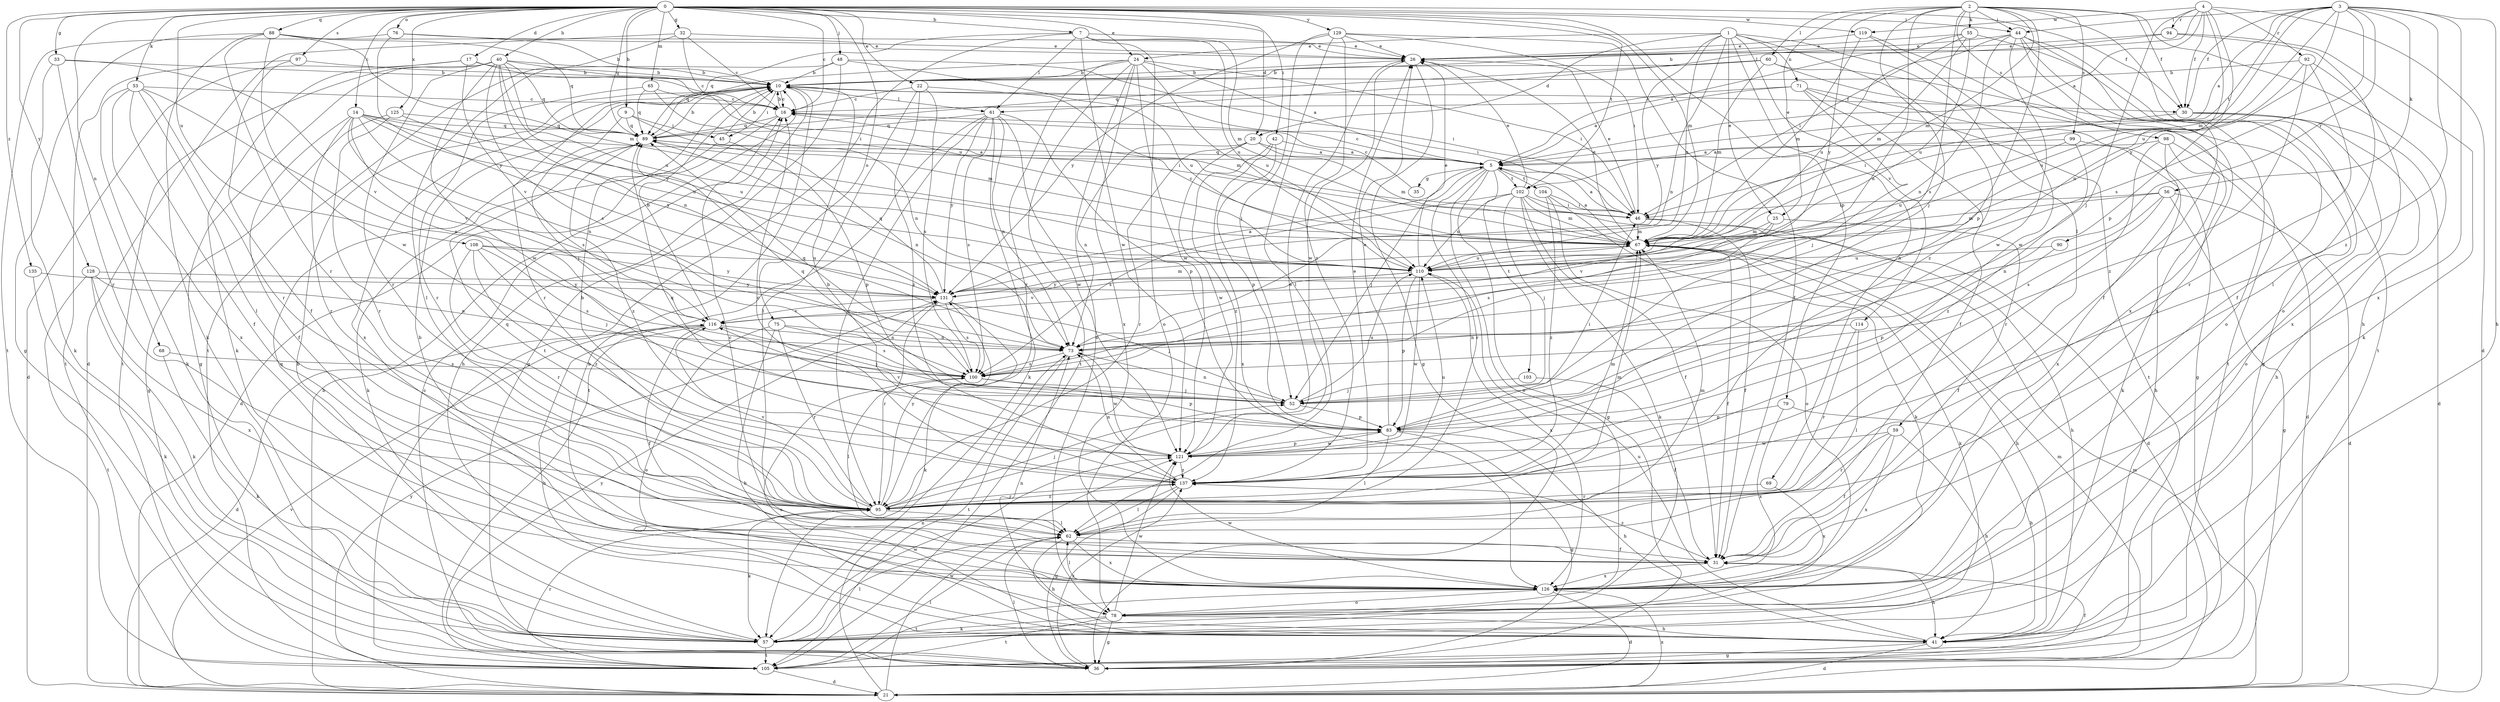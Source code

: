 strict digraph  {
0;
1;
2;
3;
4;
5;
7;
9;
10;
14;
16;
17;
20;
21;
22;
24;
25;
26;
30;
31;
32;
33;
35;
36;
40;
41;
42;
44;
45;
46;
48;
52;
53;
55;
56;
57;
59;
60;
61;
62;
65;
67;
68;
69;
71;
73;
75;
76;
78;
79;
83;
88;
89;
90;
92;
94;
95;
97;
98;
99;
100;
102;
103;
104;
105;
108;
110;
114;
116;
119;
121;
125;
126;
128;
129;
131;
135;
137;
0 -> 7  [label=b];
0 -> 9  [label=b];
0 -> 14  [label=c];
0 -> 16  [label=c];
0 -> 17  [label=d];
0 -> 20  [label=d];
0 -> 22  [label=e];
0 -> 24  [label=e];
0 -> 30  [label=f];
0 -> 32  [label=g];
0 -> 33  [label=g];
0 -> 40  [label=h];
0 -> 42  [label=i];
0 -> 44  [label=i];
0 -> 48  [label=j];
0 -> 53  [label=k];
0 -> 65  [label=m];
0 -> 67  [label=m];
0 -> 68  [label=n];
0 -> 75  [label=o];
0 -> 76  [label=o];
0 -> 79  [label=p];
0 -> 88  [label=q];
0 -> 89  [label=q];
0 -> 97  [label=s];
0 -> 102  [label=t];
0 -> 108  [label=u];
0 -> 119  [label=w];
0 -> 125  [label=x];
0 -> 128  [label=y];
0 -> 129  [label=y];
0 -> 135  [label=z];
1 -> 20  [label=d];
1 -> 24  [label=e];
1 -> 25  [label=e];
1 -> 59  [label=l];
1 -> 69  [label=n];
1 -> 71  [label=n];
1 -> 73  [label=n];
1 -> 110  [label=u];
1 -> 114  [label=v];
1 -> 131  [label=y];
1 -> 137  [label=z];
2 -> 25  [label=e];
2 -> 30  [label=f];
2 -> 41  [label=h];
2 -> 44  [label=i];
2 -> 52  [label=j];
2 -> 55  [label=k];
2 -> 60  [label=l];
2 -> 67  [label=m];
2 -> 73  [label=n];
2 -> 78  [label=o];
2 -> 83  [label=p];
2 -> 98  [label=s];
2 -> 99  [label=s];
2 -> 100  [label=s];
2 -> 131  [label=y];
3 -> 5  [label=a];
3 -> 30  [label=f];
3 -> 41  [label=h];
3 -> 44  [label=i];
3 -> 56  [label=k];
3 -> 67  [label=m];
3 -> 90  [label=r];
3 -> 100  [label=s];
3 -> 102  [label=t];
3 -> 110  [label=u];
3 -> 126  [label=x];
3 -> 131  [label=y];
3 -> 137  [label=z];
4 -> 5  [label=a];
4 -> 21  [label=d];
4 -> 30  [label=f];
4 -> 52  [label=j];
4 -> 61  [label=l];
4 -> 73  [label=n];
4 -> 83  [label=p];
4 -> 92  [label=r];
4 -> 94  [label=r];
4 -> 119  [label=w];
5 -> 16  [label=c];
5 -> 35  [label=g];
5 -> 36  [label=g];
5 -> 52  [label=j];
5 -> 78  [label=o];
5 -> 89  [label=q];
5 -> 95  [label=r];
5 -> 102  [label=t];
5 -> 103  [label=t];
5 -> 104  [label=t];
7 -> 26  [label=e];
7 -> 61  [label=l];
7 -> 67  [label=m];
7 -> 78  [label=o];
7 -> 89  [label=q];
7 -> 105  [label=t];
7 -> 110  [label=u];
7 -> 121  [label=w];
9 -> 45  [label=i];
9 -> 52  [label=j];
9 -> 67  [label=m];
9 -> 89  [label=q];
10 -> 16  [label=c];
10 -> 30  [label=f];
10 -> 41  [label=h];
10 -> 45  [label=i];
10 -> 46  [label=i];
10 -> 61  [label=l];
10 -> 95  [label=r];
10 -> 126  [label=x];
14 -> 31  [label=f];
14 -> 46  [label=i];
14 -> 73  [label=n];
14 -> 89  [label=q];
14 -> 95  [label=r];
14 -> 100  [label=s];
14 -> 110  [label=u];
14 -> 116  [label=v];
14 -> 131  [label=y];
16 -> 10  [label=b];
16 -> 21  [label=d];
16 -> 89  [label=q];
17 -> 10  [label=b];
17 -> 16  [label=c];
17 -> 21  [label=d];
17 -> 57  [label=k];
17 -> 116  [label=v];
20 -> 5  [label=a];
20 -> 67  [label=m];
20 -> 73  [label=n];
20 -> 95  [label=r];
20 -> 121  [label=w];
21 -> 10  [label=b];
21 -> 67  [label=m];
21 -> 73  [label=n];
21 -> 116  [label=v];
21 -> 121  [label=w];
21 -> 126  [label=x];
21 -> 131  [label=y];
22 -> 16  [label=c];
22 -> 62  [label=l];
22 -> 67  [label=m];
22 -> 100  [label=s];
22 -> 137  [label=z];
24 -> 5  [label=a];
24 -> 10  [label=b];
24 -> 46  [label=i];
24 -> 78  [label=o];
24 -> 89  [label=q];
24 -> 95  [label=r];
24 -> 105  [label=t];
24 -> 110  [label=u];
24 -> 121  [label=w];
24 -> 126  [label=x];
25 -> 31  [label=f];
25 -> 67  [label=m];
25 -> 100  [label=s];
25 -> 116  [label=v];
26 -> 10  [label=b];
26 -> 36  [label=g];
26 -> 121  [label=w];
30 -> 21  [label=d];
30 -> 41  [label=h];
30 -> 46  [label=i];
30 -> 78  [label=o];
31 -> 16  [label=c];
31 -> 41  [label=h];
31 -> 126  [label=x];
31 -> 137  [label=z];
32 -> 16  [label=c];
32 -> 21  [label=d];
32 -> 26  [label=e];
32 -> 105  [label=t];
32 -> 110  [label=u];
33 -> 10  [label=b];
33 -> 57  [label=k];
33 -> 95  [label=r];
33 -> 116  [label=v];
35 -> 16  [label=c];
36 -> 16  [label=c];
36 -> 31  [label=f];
36 -> 62  [label=l];
36 -> 67  [label=m];
36 -> 137  [label=z];
40 -> 10  [label=b];
40 -> 36  [label=g];
40 -> 46  [label=i];
40 -> 73  [label=n];
40 -> 89  [label=q];
40 -> 95  [label=r];
40 -> 100  [label=s];
40 -> 105  [label=t];
40 -> 110  [label=u];
40 -> 121  [label=w];
40 -> 131  [label=y];
41 -> 10  [label=b];
41 -> 21  [label=d];
41 -> 36  [label=g];
41 -> 100  [label=s];
41 -> 110  [label=u];
42 -> 5  [label=a];
42 -> 83  [label=p];
42 -> 126  [label=x];
42 -> 137  [label=z];
44 -> 26  [label=e];
44 -> 31  [label=f];
44 -> 73  [label=n];
44 -> 78  [label=o];
44 -> 105  [label=t];
44 -> 110  [label=u];
44 -> 121  [label=w];
44 -> 126  [label=x];
45 -> 10  [label=b];
45 -> 57  [label=k];
45 -> 83  [label=p];
46 -> 5  [label=a];
46 -> 26  [label=e];
46 -> 31  [label=f];
46 -> 41  [label=h];
46 -> 67  [label=m];
48 -> 10  [label=b];
48 -> 36  [label=g];
48 -> 46  [label=i];
48 -> 62  [label=l];
48 -> 110  [label=u];
52 -> 73  [label=n];
52 -> 83  [label=p];
52 -> 89  [label=q];
52 -> 110  [label=u];
53 -> 16  [label=c];
53 -> 31  [label=f];
53 -> 57  [label=k];
53 -> 62  [label=l];
53 -> 95  [label=r];
53 -> 100  [label=s];
53 -> 126  [label=x];
55 -> 5  [label=a];
55 -> 26  [label=e];
55 -> 31  [label=f];
55 -> 46  [label=i];
55 -> 67  [label=m];
55 -> 110  [label=u];
56 -> 21  [label=d];
56 -> 36  [label=g];
56 -> 46  [label=i];
56 -> 67  [label=m];
56 -> 73  [label=n];
56 -> 100  [label=s];
57 -> 10  [label=b];
57 -> 62  [label=l];
57 -> 105  [label=t];
57 -> 121  [label=w];
59 -> 31  [label=f];
59 -> 41  [label=h];
59 -> 95  [label=r];
59 -> 121  [label=w];
59 -> 126  [label=x];
60 -> 10  [label=b];
60 -> 36  [label=g];
60 -> 67  [label=m];
60 -> 89  [label=q];
60 -> 105  [label=t];
61 -> 57  [label=k];
61 -> 73  [label=n];
61 -> 83  [label=p];
61 -> 89  [label=q];
61 -> 95  [label=r];
61 -> 100  [label=s];
61 -> 105  [label=t];
61 -> 121  [label=w];
61 -> 131  [label=y];
62 -> 31  [label=f];
62 -> 41  [label=h];
62 -> 67  [label=m];
62 -> 126  [label=x];
65 -> 16  [label=c];
65 -> 73  [label=n];
65 -> 89  [label=q];
65 -> 95  [label=r];
67 -> 5  [label=a];
67 -> 16  [label=c];
67 -> 26  [label=e];
67 -> 31  [label=f];
67 -> 41  [label=h];
67 -> 57  [label=k];
67 -> 110  [label=u];
68 -> 57  [label=k];
68 -> 100  [label=s];
69 -> 95  [label=r];
69 -> 126  [label=x];
71 -> 5  [label=a];
71 -> 16  [label=c];
71 -> 31  [label=f];
71 -> 36  [label=g];
71 -> 52  [label=j];
71 -> 105  [label=t];
73 -> 100  [label=s];
73 -> 105  [label=t];
73 -> 121  [label=w];
75 -> 41  [label=h];
75 -> 73  [label=n];
75 -> 78  [label=o];
75 -> 95  [label=r];
75 -> 100  [label=s];
76 -> 10  [label=b];
76 -> 26  [label=e];
76 -> 105  [label=t];
76 -> 131  [label=y];
78 -> 36  [label=g];
78 -> 41  [label=h];
78 -> 57  [label=k];
78 -> 73  [label=n];
78 -> 105  [label=t];
78 -> 121  [label=w];
79 -> 41  [label=h];
79 -> 83  [label=p];
79 -> 126  [label=x];
83 -> 26  [label=e];
83 -> 36  [label=g];
83 -> 41  [label=h];
83 -> 46  [label=i];
83 -> 62  [label=l];
83 -> 116  [label=v];
83 -> 121  [label=w];
88 -> 26  [label=e];
88 -> 36  [label=g];
88 -> 57  [label=k];
88 -> 67  [label=m];
88 -> 89  [label=q];
88 -> 95  [label=r];
88 -> 121  [label=w];
89 -> 5  [label=a];
89 -> 10  [label=b];
89 -> 73  [label=n];
89 -> 137  [label=z];
90 -> 83  [label=p];
90 -> 110  [label=u];
92 -> 10  [label=b];
92 -> 95  [label=r];
92 -> 110  [label=u];
92 -> 126  [label=x];
92 -> 137  [label=z];
94 -> 10  [label=b];
94 -> 26  [label=e];
94 -> 57  [label=k];
94 -> 62  [label=l];
95 -> 10  [label=b];
95 -> 26  [label=e];
95 -> 52  [label=j];
95 -> 57  [label=k];
95 -> 62  [label=l];
95 -> 67  [label=m];
95 -> 89  [label=q];
95 -> 116  [label=v];
95 -> 131  [label=y];
95 -> 137  [label=z];
97 -> 10  [label=b];
97 -> 31  [label=f];
97 -> 105  [label=t];
98 -> 5  [label=a];
98 -> 21  [label=d];
98 -> 57  [label=k];
98 -> 95  [label=r];
98 -> 126  [label=x];
99 -> 5  [label=a];
99 -> 41  [label=h];
99 -> 110  [label=u];
99 -> 137  [label=z];
100 -> 52  [label=j];
100 -> 62  [label=l];
100 -> 83  [label=p];
100 -> 89  [label=q];
102 -> 21  [label=d];
102 -> 26  [label=e];
102 -> 31  [label=f];
102 -> 46  [label=i];
102 -> 52  [label=j];
102 -> 57  [label=k];
102 -> 67  [label=m];
102 -> 100  [label=s];
102 -> 110  [label=u];
103 -> 31  [label=f];
103 -> 52  [label=j];
104 -> 46  [label=i];
104 -> 57  [label=k];
104 -> 78  [label=o];
104 -> 137  [label=z];
105 -> 21  [label=d];
105 -> 62  [label=l];
105 -> 95  [label=r];
105 -> 131  [label=y];
108 -> 52  [label=j];
108 -> 95  [label=r];
108 -> 100  [label=s];
108 -> 110  [label=u];
108 -> 131  [label=y];
108 -> 137  [label=z];
110 -> 26  [label=e];
110 -> 83  [label=p];
110 -> 116  [label=v];
110 -> 121  [label=w];
110 -> 126  [label=x];
110 -> 131  [label=y];
114 -> 62  [label=l];
114 -> 73  [label=n];
114 -> 95  [label=r];
116 -> 10  [label=b];
116 -> 21  [label=d];
116 -> 31  [label=f];
116 -> 41  [label=h];
116 -> 52  [label=j];
116 -> 73  [label=n];
119 -> 26  [label=e];
119 -> 67  [label=m];
119 -> 121  [label=w];
119 -> 126  [label=x];
121 -> 83  [label=p];
121 -> 89  [label=q];
121 -> 137  [label=z];
125 -> 36  [label=g];
125 -> 89  [label=q];
125 -> 95  [label=r];
125 -> 110  [label=u];
126 -> 10  [label=b];
126 -> 21  [label=d];
126 -> 62  [label=l];
126 -> 78  [label=o];
126 -> 89  [label=q];
126 -> 105  [label=t];
126 -> 121  [label=w];
128 -> 57  [label=k];
128 -> 73  [label=n];
128 -> 105  [label=t];
128 -> 126  [label=x];
128 -> 131  [label=y];
129 -> 26  [label=e];
129 -> 31  [label=f];
129 -> 46  [label=i];
129 -> 52  [label=j];
129 -> 62  [label=l];
129 -> 131  [label=y];
129 -> 137  [label=z];
131 -> 5  [label=a];
131 -> 52  [label=j];
131 -> 57  [label=k];
131 -> 67  [label=m];
131 -> 89  [label=q];
131 -> 95  [label=r];
131 -> 100  [label=s];
131 -> 116  [label=v];
135 -> 57  [label=k];
135 -> 131  [label=y];
137 -> 10  [label=b];
137 -> 16  [label=c];
137 -> 26  [label=e];
137 -> 36  [label=g];
137 -> 62  [label=l];
137 -> 67  [label=m];
137 -> 73  [label=n];
137 -> 95  [label=r];
137 -> 110  [label=u];
}
